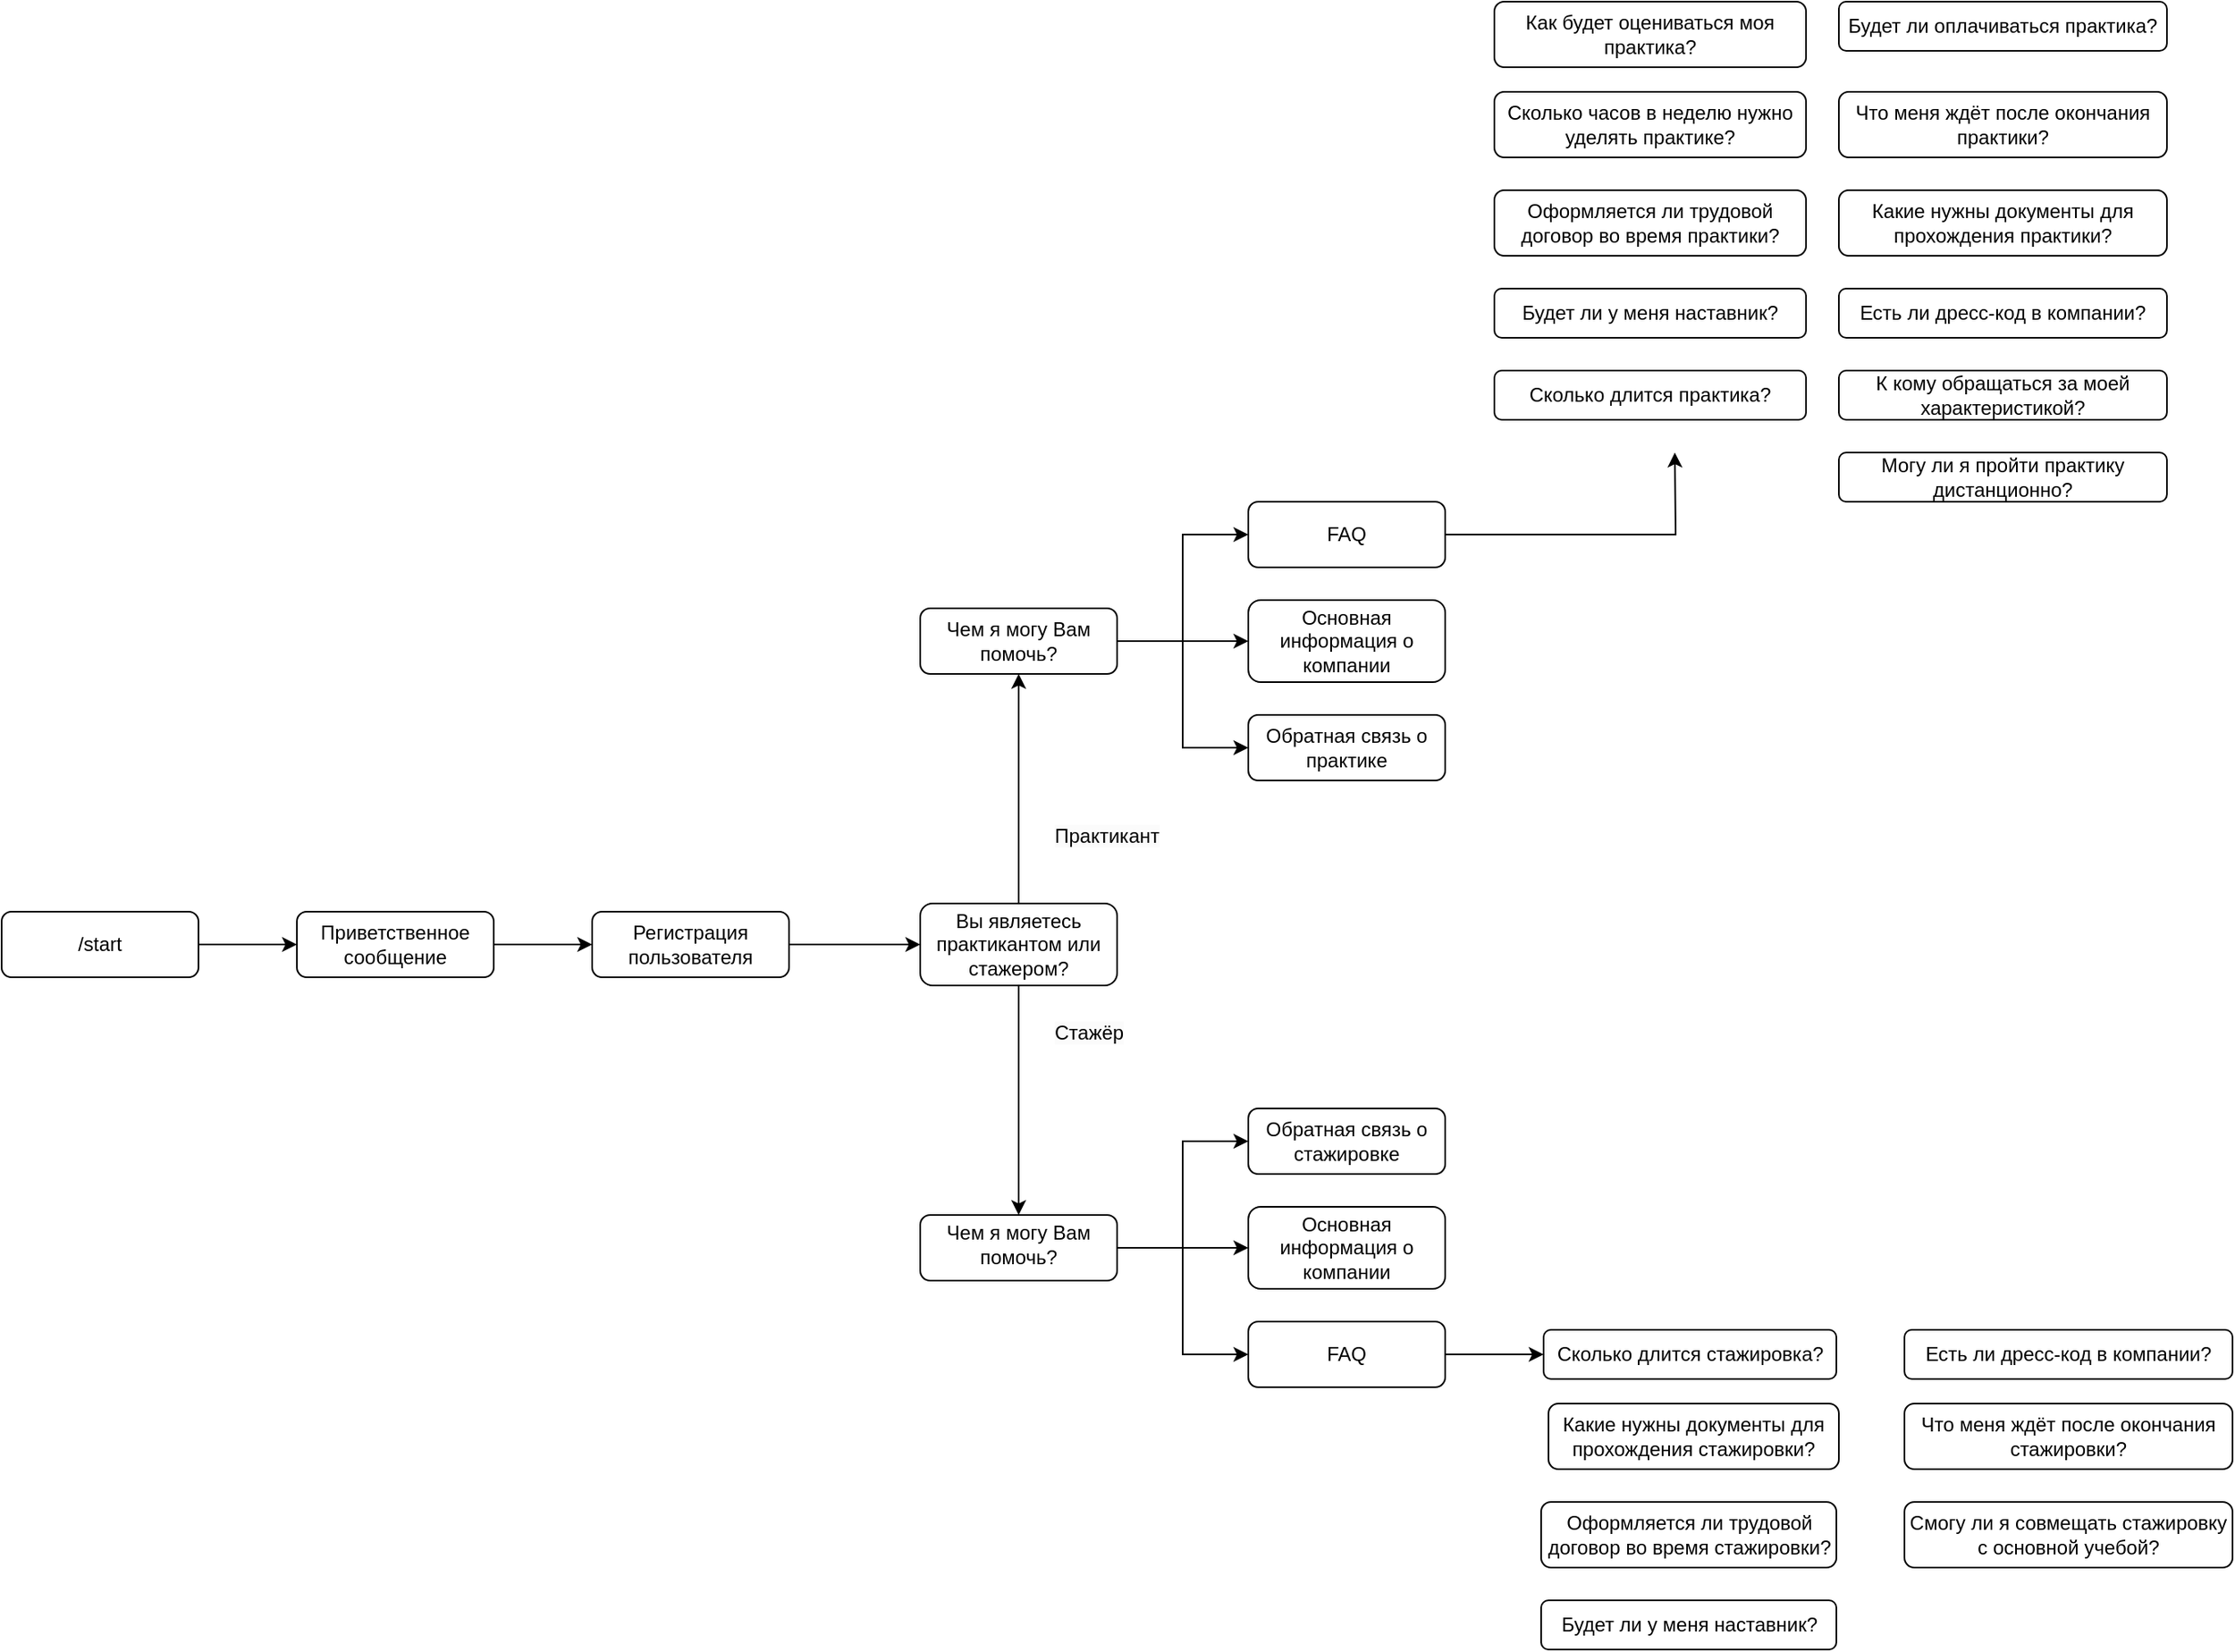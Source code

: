 <mxfile version="21.6.2" type="github">
  <diagram id="C5RBs43oDa-KdzZeNtuy" name="Page-1">
    <mxGraphModel dx="2485" dy="2185" grid="1" gridSize="10" guides="1" tooltips="1" connect="1" arrows="1" fold="1" page="1" pageScale="1" pageWidth="827" pageHeight="1169" math="0" shadow="0">
      <root>
        <mxCell id="WIyWlLk6GJQsqaUBKTNV-0" />
        <mxCell id="WIyWlLk6GJQsqaUBKTNV-1" parent="WIyWlLk6GJQsqaUBKTNV-0" />
        <mxCell id="pHiq1aRlmZDNOrV165wX-13" value="" style="edgeStyle=orthogonalEdgeStyle;rounded=0;orthogonalLoop=1;jettySize=auto;html=1;" edge="1" parent="WIyWlLk6GJQsqaUBKTNV-1" source="WIyWlLk6GJQsqaUBKTNV-3" target="pHiq1aRlmZDNOrV165wX-4">
          <mxGeometry relative="1" as="geometry" />
        </mxCell>
        <mxCell id="WIyWlLk6GJQsqaUBKTNV-3" value="/start" style="rounded=1;whiteSpace=wrap;html=1;fontSize=12;glass=0;strokeWidth=1;shadow=0;" parent="WIyWlLk6GJQsqaUBKTNV-1" vertex="1">
          <mxGeometry x="-760" y="320" width="120" height="40" as="geometry" />
        </mxCell>
        <mxCell id="pHiq1aRlmZDNOrV165wX-55" value="" style="edgeStyle=orthogonalEdgeStyle;rounded=0;orthogonalLoop=1;jettySize=auto;html=1;" edge="1" parent="WIyWlLk6GJQsqaUBKTNV-1" source="WIyWlLk6GJQsqaUBKTNV-7" target="pHiq1aRlmZDNOrV165wX-47">
          <mxGeometry relative="1" as="geometry" />
        </mxCell>
        <mxCell id="pHiq1aRlmZDNOrV165wX-56" style="edgeStyle=orthogonalEdgeStyle;rounded=0;orthogonalLoop=1;jettySize=auto;html=1;exitX=1;exitY=0.75;exitDx=0;exitDy=0;entryX=0;entryY=0.5;entryDx=0;entryDy=0;" edge="1" parent="WIyWlLk6GJQsqaUBKTNV-1" source="WIyWlLk6GJQsqaUBKTNV-7" target="pHiq1aRlmZDNOrV165wX-21">
          <mxGeometry relative="1" as="geometry">
            <Array as="points">
              <mxPoint x="-80" y="155" />
              <mxPoint x="-40" y="155" />
              <mxPoint x="-40" y="90" />
            </Array>
          </mxGeometry>
        </mxCell>
        <mxCell id="pHiq1aRlmZDNOrV165wX-57" style="edgeStyle=orthogonalEdgeStyle;rounded=0;orthogonalLoop=1;jettySize=auto;html=1;exitX=1;exitY=0.5;exitDx=0;exitDy=0;entryX=0;entryY=0.5;entryDx=0;entryDy=0;" edge="1" parent="WIyWlLk6GJQsqaUBKTNV-1" source="WIyWlLk6GJQsqaUBKTNV-7" target="pHiq1aRlmZDNOrV165wX-50">
          <mxGeometry relative="1" as="geometry" />
        </mxCell>
        <mxCell id="WIyWlLk6GJQsqaUBKTNV-7" value="Чем я могу Вам помочь?" style="rounded=1;whiteSpace=wrap;html=1;fontSize=12;glass=0;strokeWidth=1;shadow=0;" parent="WIyWlLk6GJQsqaUBKTNV-1" vertex="1">
          <mxGeometry x="-200" y="135" width="120" height="40" as="geometry" />
        </mxCell>
        <mxCell id="pHiq1aRlmZDNOrV165wX-16" value="" style="edgeStyle=orthogonalEdgeStyle;rounded=0;orthogonalLoop=1;jettySize=auto;html=1;" edge="1" parent="WIyWlLk6GJQsqaUBKTNV-1" source="pHiq1aRlmZDNOrV165wX-3" target="pHiq1aRlmZDNOrV165wX-15">
          <mxGeometry relative="1" as="geometry" />
        </mxCell>
        <mxCell id="pHiq1aRlmZDNOrV165wX-3" value="Регистрация пользователя" style="rounded=1;whiteSpace=wrap;html=1;" vertex="1" parent="WIyWlLk6GJQsqaUBKTNV-1">
          <mxGeometry x="-400" y="320" width="120" height="40" as="geometry" />
        </mxCell>
        <mxCell id="pHiq1aRlmZDNOrV165wX-12" value="" style="edgeStyle=orthogonalEdgeStyle;rounded=0;orthogonalLoop=1;jettySize=auto;html=1;" edge="1" parent="WIyWlLk6GJQsqaUBKTNV-1" source="pHiq1aRlmZDNOrV165wX-4" target="pHiq1aRlmZDNOrV165wX-3">
          <mxGeometry relative="1" as="geometry" />
        </mxCell>
        <mxCell id="pHiq1aRlmZDNOrV165wX-4" value="Приветственное сообщение" style="rounded=1;whiteSpace=wrap;html=1;" vertex="1" parent="WIyWlLk6GJQsqaUBKTNV-1">
          <mxGeometry x="-580" y="320" width="120" height="40" as="geometry" />
        </mxCell>
        <mxCell id="pHiq1aRlmZDNOrV165wX-61" style="edgeStyle=orthogonalEdgeStyle;rounded=0;orthogonalLoop=1;jettySize=auto;html=1;exitX=1;exitY=0.5;exitDx=0;exitDy=0;entryX=0;entryY=0.5;entryDx=0;entryDy=0;" edge="1" parent="WIyWlLk6GJQsqaUBKTNV-1" source="pHiq1aRlmZDNOrV165wX-6" target="pHiq1aRlmZDNOrV165wX-46">
          <mxGeometry relative="1" as="geometry" />
        </mxCell>
        <mxCell id="pHiq1aRlmZDNOrV165wX-62" style="edgeStyle=orthogonalEdgeStyle;rounded=0;orthogonalLoop=1;jettySize=auto;html=1;exitX=1;exitY=0.5;exitDx=0;exitDy=0;entryX=0;entryY=0.5;entryDx=0;entryDy=0;" edge="1" parent="WIyWlLk6GJQsqaUBKTNV-1" source="pHiq1aRlmZDNOrV165wX-6" target="pHiq1aRlmZDNOrV165wX-51">
          <mxGeometry relative="1" as="geometry" />
        </mxCell>
        <mxCell id="pHiq1aRlmZDNOrV165wX-64" style="edgeStyle=orthogonalEdgeStyle;rounded=0;orthogonalLoop=1;jettySize=auto;html=1;exitX=1;exitY=0.5;exitDx=0;exitDy=0;entryX=0;entryY=0.5;entryDx=0;entryDy=0;" edge="1" parent="WIyWlLk6GJQsqaUBKTNV-1" source="pHiq1aRlmZDNOrV165wX-6" target="pHiq1aRlmZDNOrV165wX-63">
          <mxGeometry relative="1" as="geometry" />
        </mxCell>
        <mxCell id="pHiq1aRlmZDNOrV165wX-6" value="Чем я могу Вам помочь?" style="rounded=1;whiteSpace=wrap;html=1;shadow=0;strokeWidth=1;spacing=6;spacingTop=-4;" vertex="1" parent="WIyWlLk6GJQsqaUBKTNV-1">
          <mxGeometry x="-200" y="505" width="120" height="40" as="geometry" />
        </mxCell>
        <mxCell id="pHiq1aRlmZDNOrV165wX-8" value="&lt;span style=&quot;color: rgb(0, 0, 0); font-family: Helvetica; font-size: 12px; font-style: normal; font-variant-ligatures: normal; font-variant-caps: normal; font-weight: 400; letter-spacing: normal; orphans: 2; text-align: center; text-indent: 0px; text-transform: none; widows: 2; word-spacing: 0px; -webkit-text-stroke-width: 0px; background-color: rgb(251, 251, 251); text-decoration-thickness: initial; text-decoration-style: initial; text-decoration-color: initial; float: none; display: inline !important;&quot;&gt;Практикант&lt;/span&gt;" style="text;whiteSpace=wrap;html=1;" vertex="1" parent="WIyWlLk6GJQsqaUBKTNV-1">
          <mxGeometry x="-120" y="260" width="190" height="40" as="geometry" />
        </mxCell>
        <mxCell id="pHiq1aRlmZDNOrV165wX-10" value="&lt;span style=&quot;color: rgb(0, 0, 0); font-family: Helvetica; font-size: 12px; font-style: normal; font-variant-ligatures: normal; font-variant-caps: normal; font-weight: 400; letter-spacing: normal; orphans: 2; text-align: center; text-indent: 0px; text-transform: none; widows: 2; word-spacing: 0px; -webkit-text-stroke-width: 0px; background-color: rgb(251, 251, 251); text-decoration-thickness: initial; text-decoration-style: initial; text-decoration-color: initial; float: none; display: inline !important;&quot;&gt;Стажёр&lt;/span&gt;" style="text;whiteSpace=wrap;html=1;" vertex="1" parent="WIyWlLk6GJQsqaUBKTNV-1">
          <mxGeometry x="-120" y="380" width="190" height="40" as="geometry" />
        </mxCell>
        <mxCell id="pHiq1aRlmZDNOrV165wX-19" value="" style="edgeStyle=orthogonalEdgeStyle;rounded=0;orthogonalLoop=1;jettySize=auto;html=1;" edge="1" parent="WIyWlLk6GJQsqaUBKTNV-1" source="pHiq1aRlmZDNOrV165wX-15" target="WIyWlLk6GJQsqaUBKTNV-7">
          <mxGeometry relative="1" as="geometry" />
        </mxCell>
        <mxCell id="pHiq1aRlmZDNOrV165wX-20" value="" style="edgeStyle=orthogonalEdgeStyle;rounded=0;orthogonalLoop=1;jettySize=auto;html=1;" edge="1" parent="WIyWlLk6GJQsqaUBKTNV-1" source="pHiq1aRlmZDNOrV165wX-15" target="pHiq1aRlmZDNOrV165wX-6">
          <mxGeometry relative="1" as="geometry" />
        </mxCell>
        <mxCell id="pHiq1aRlmZDNOrV165wX-15" value="Вы являетесь практикантом или стажером?" style="rounded=1;whiteSpace=wrap;html=1;" vertex="1" parent="WIyWlLk6GJQsqaUBKTNV-1">
          <mxGeometry x="-200" y="315" width="120" height="50" as="geometry" />
        </mxCell>
        <mxCell id="pHiq1aRlmZDNOrV165wX-58" style="edgeStyle=orthogonalEdgeStyle;rounded=0;orthogonalLoop=1;jettySize=auto;html=1;exitX=1;exitY=0.5;exitDx=0;exitDy=0;" edge="1" parent="WIyWlLk6GJQsqaUBKTNV-1" source="pHiq1aRlmZDNOrV165wX-21">
          <mxGeometry relative="1" as="geometry">
            <mxPoint x="260" y="40" as="targetPoint" />
          </mxGeometry>
        </mxCell>
        <mxCell id="pHiq1aRlmZDNOrV165wX-21" value="FAQ" style="rounded=1;whiteSpace=wrap;html=1;" vertex="1" parent="WIyWlLk6GJQsqaUBKTNV-1">
          <mxGeometry y="70" width="120" height="40" as="geometry" />
        </mxCell>
        <mxCell id="pHiq1aRlmZDNOrV165wX-22" value="Будет ли оплачиваться практика?" style="rounded=1;whiteSpace=wrap;html=1;" vertex="1" parent="WIyWlLk6GJQsqaUBKTNV-1">
          <mxGeometry x="360" y="-235" width="200" height="30" as="geometry" />
        </mxCell>
        <mxCell id="pHiq1aRlmZDNOrV165wX-23" value="Что меня ждёт после окончания практики?" style="rounded=1;whiteSpace=wrap;html=1;" vertex="1" parent="WIyWlLk6GJQsqaUBKTNV-1">
          <mxGeometry x="360" y="-180" width="200" height="40" as="geometry" />
        </mxCell>
        <mxCell id="pHiq1aRlmZDNOrV165wX-24" value="Сколько часов в неделю нужно уделять практике?" style="rounded=1;whiteSpace=wrap;html=1;" vertex="1" parent="WIyWlLk6GJQsqaUBKTNV-1">
          <mxGeometry x="150" y="-180" width="190" height="40" as="geometry" />
        </mxCell>
        <mxCell id="pHiq1aRlmZDNOrV165wX-25" value="Сколько длится стажировка?" style="rounded=1;whiteSpace=wrap;html=1;" vertex="1" parent="WIyWlLk6GJQsqaUBKTNV-1">
          <mxGeometry x="180" y="575" width="178.5" height="30" as="geometry" />
        </mxCell>
        <mxCell id="pHiq1aRlmZDNOrV165wX-26" value="Как будет оцениваться моя практика?" style="rounded=1;whiteSpace=wrap;html=1;" vertex="1" parent="WIyWlLk6GJQsqaUBKTNV-1">
          <mxGeometry x="150" y="-235" width="190" height="40" as="geometry" />
        </mxCell>
        <mxCell id="pHiq1aRlmZDNOrV165wX-27" value="К кому обращаться за моей характеристикой?" style="rounded=1;whiteSpace=wrap;html=1;" vertex="1" parent="WIyWlLk6GJQsqaUBKTNV-1">
          <mxGeometry x="360" y="-10" width="200" height="30" as="geometry" />
        </mxCell>
        <mxCell id="pHiq1aRlmZDNOrV165wX-28" value="Смогу ли я совмещать стажировку с основной учебой?" style="rounded=1;whiteSpace=wrap;html=1;" vertex="1" parent="WIyWlLk6GJQsqaUBKTNV-1">
          <mxGeometry x="400" y="680" width="200" height="40" as="geometry" />
        </mxCell>
        <mxCell id="pHiq1aRlmZDNOrV165wX-29" value="Что меня ждёт после окончания стажировки?" style="rounded=1;whiteSpace=wrap;html=1;" vertex="1" parent="WIyWlLk6GJQsqaUBKTNV-1">
          <mxGeometry x="400" y="620" width="200" height="40" as="geometry" />
        </mxCell>
        <mxCell id="pHiq1aRlmZDNOrV165wX-30" value="Сколько длится практика?" style="rounded=1;whiteSpace=wrap;html=1;" vertex="1" parent="WIyWlLk6GJQsqaUBKTNV-1">
          <mxGeometry x="150" y="-10" width="190" height="30" as="geometry" />
        </mxCell>
        <mxCell id="pHiq1aRlmZDNOrV165wX-31" value="Оформляется ли трудовой договор во время стажировки?" style="rounded=1;whiteSpace=wrap;html=1;" vertex="1" parent="WIyWlLk6GJQsqaUBKTNV-1">
          <mxGeometry x="178.5" y="680" width="180" height="40" as="geometry" />
        </mxCell>
        <mxCell id="pHiq1aRlmZDNOrV165wX-32" value="Будет ли у меня наставник?" style="rounded=1;whiteSpace=wrap;html=1;" vertex="1" parent="WIyWlLk6GJQsqaUBKTNV-1">
          <mxGeometry x="178.5" y="740" width="180" height="30" as="geometry" />
        </mxCell>
        <mxCell id="pHiq1aRlmZDNOrV165wX-33" value="Могу ли я пройти практику дистанционно?" style="rounded=1;whiteSpace=wrap;html=1;" vertex="1" parent="WIyWlLk6GJQsqaUBKTNV-1">
          <mxGeometry x="360" y="40" width="200" height="30" as="geometry" />
        </mxCell>
        <mxCell id="pHiq1aRlmZDNOrV165wX-34" value="Оформляется ли трудовой договор во время практики?" style="rounded=1;whiteSpace=wrap;html=1;" vertex="1" parent="WIyWlLk6GJQsqaUBKTNV-1">
          <mxGeometry x="150" y="-120" width="190" height="40" as="geometry" />
        </mxCell>
        <mxCell id="pHiq1aRlmZDNOrV165wX-35" value="Есть ли дресс-код в компании?" style="rounded=1;whiteSpace=wrap;html=1;" vertex="1" parent="WIyWlLk6GJQsqaUBKTNV-1">
          <mxGeometry x="400" y="575" width="200" height="30" as="geometry" />
        </mxCell>
        <mxCell id="pHiq1aRlmZDNOrV165wX-38" value="Есть ли дресс-код в компании?" style="rounded=1;whiteSpace=wrap;html=1;" vertex="1" parent="WIyWlLk6GJQsqaUBKTNV-1">
          <mxGeometry x="360" y="-60" width="200" height="30" as="geometry" />
        </mxCell>
        <mxCell id="pHiq1aRlmZDNOrV165wX-39" value="Будет ли у меня наставник?" style="rounded=1;whiteSpace=wrap;html=1;" vertex="1" parent="WIyWlLk6GJQsqaUBKTNV-1">
          <mxGeometry x="150" y="-60" width="190" height="30" as="geometry" />
        </mxCell>
        <mxCell id="pHiq1aRlmZDNOrV165wX-40" value="Какие нужны документы для прохождения практики?" style="rounded=1;whiteSpace=wrap;html=1;" vertex="1" parent="WIyWlLk6GJQsqaUBKTNV-1">
          <mxGeometry x="360" y="-120" width="200" height="40" as="geometry" />
        </mxCell>
        <mxCell id="pHiq1aRlmZDNOrV165wX-43" value="Какие нужны документы для прохождения стажировки?" style="rounded=1;whiteSpace=wrap;html=1;" vertex="1" parent="WIyWlLk6GJQsqaUBKTNV-1">
          <mxGeometry x="183" y="620" width="177" height="40" as="geometry" />
        </mxCell>
        <mxCell id="pHiq1aRlmZDNOrV165wX-66" value="" style="edgeStyle=orthogonalEdgeStyle;rounded=0;orthogonalLoop=1;jettySize=auto;html=1;" edge="1" parent="WIyWlLk6GJQsqaUBKTNV-1" source="pHiq1aRlmZDNOrV165wX-46" target="pHiq1aRlmZDNOrV165wX-25">
          <mxGeometry relative="1" as="geometry" />
        </mxCell>
        <mxCell id="pHiq1aRlmZDNOrV165wX-46" value="FAQ" style="rounded=1;whiteSpace=wrap;html=1;" vertex="1" parent="WIyWlLk6GJQsqaUBKTNV-1">
          <mxGeometry y="570" width="120" height="40" as="geometry" />
        </mxCell>
        <mxCell id="pHiq1aRlmZDNOrV165wX-47" value="Основная информация о компании" style="rounded=1;whiteSpace=wrap;html=1;" vertex="1" parent="WIyWlLk6GJQsqaUBKTNV-1">
          <mxGeometry y="130" width="120" height="50" as="geometry" />
        </mxCell>
        <mxCell id="pHiq1aRlmZDNOrV165wX-50" value="Обратная связь о практике" style="rounded=1;whiteSpace=wrap;html=1;" vertex="1" parent="WIyWlLk6GJQsqaUBKTNV-1">
          <mxGeometry y="200" width="120" height="40" as="geometry" />
        </mxCell>
        <mxCell id="pHiq1aRlmZDNOrV165wX-51" value="Обратная связь о стажировке" style="rounded=1;whiteSpace=wrap;html=1;" vertex="1" parent="WIyWlLk6GJQsqaUBKTNV-1">
          <mxGeometry y="440" width="120" height="40" as="geometry" />
        </mxCell>
        <mxCell id="pHiq1aRlmZDNOrV165wX-63" value="Основная информация о компании" style="rounded=1;whiteSpace=wrap;html=1;" vertex="1" parent="WIyWlLk6GJQsqaUBKTNV-1">
          <mxGeometry y="500" width="120" height="50" as="geometry" />
        </mxCell>
        <mxCell id="pHiq1aRlmZDNOrV165wX-67" style="edgeStyle=orthogonalEdgeStyle;rounded=0;orthogonalLoop=1;jettySize=auto;html=1;exitX=0.5;exitY=1;exitDx=0;exitDy=0;" edge="1" parent="WIyWlLk6GJQsqaUBKTNV-1" source="pHiq1aRlmZDNOrV165wX-43" target="pHiq1aRlmZDNOrV165wX-43">
          <mxGeometry relative="1" as="geometry" />
        </mxCell>
      </root>
    </mxGraphModel>
  </diagram>
</mxfile>
